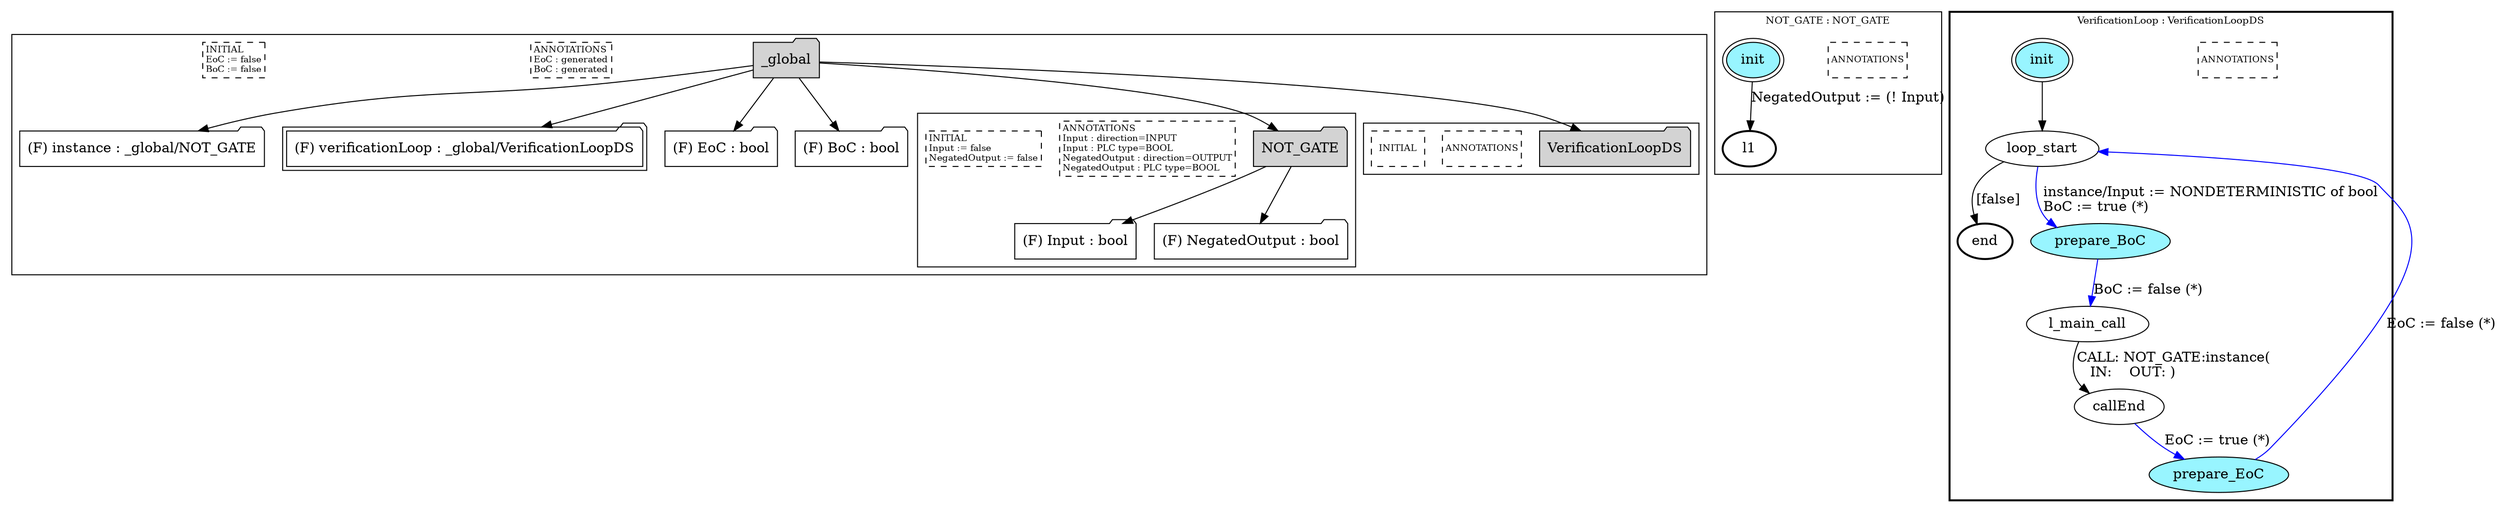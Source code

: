 digraph G {
	subgraph cluster__global286947699 {
		node [shape="folder", style="filled"];
		//label="_global";
		_global286947699 [label="_global"];
		_global286947699 -> instance768413249;
		instance768413249 [label = "(F) instance : _global/NOT_GATE", fillcolor="white" ];
		_global286947699 -> verificationLoop904050847;
		verificationLoop904050847 [label = "(F) verificationLoop : _global/VerificationLoopDS", fillcolor="white" , peripheries=2];
		_global286947699 -> EoC1373172466;
		EoC1373172466 [label = "(F) EoC : bool", fillcolor="white" ];
		_global286947699 -> BoC1341548823;
		BoC1341548823 [label = "(F) BoC : bool", fillcolor="white" ];
		_global286947699 -> NOT_GATE438793128;
		subgraph cluster_NOT_GATE438793128 {
			node [shape="folder", style="filled"];
			//label="NOT_GATE";
			NOT_GATE438793128 [label="NOT_GATE"];
			NOT_GATE438793128 -> Input977645524;
			Input977645524 [label = "(F) Input : bool", fillcolor="white" ];
			NOT_GATE438793128 -> NegatedOutput750667100;
			NegatedOutput750667100 [label = "(F) NegatedOutput : bool", fillcolor="white" ];
			
			annotations_pseudonode_NOT_GATE438793128 [
				label="ANNOTATIONS\lInput : direction=INPUT\lInput : PLC type=BOOL\lNegatedOutput : direction=OUTPUT\lNegatedOutput : PLC type=BOOL\l",
				fontsize=9, margin="0.04,0.04", fillcolor="white", shape="rectangle", style="dashed"];
			initamt_pseudonode_NOT_GATE438793128 [
				label="INITIAL\lInput := false\lNegatedOutput := false\l",
				fontsize=9, margin="0.04,0.04", fillcolor="lightyellow", shape="rectangle", style="dashed"];
		}
		_global286947699 -> VerificationLoopDS1777030223;
		subgraph cluster_VerificationLoopDS1777030223 {
			node [shape="folder", style="filled"];
			//label="VerificationLoopDS";
			VerificationLoopDS1777030223 [label="VerificationLoopDS"];
			
			annotations_pseudonode_VerificationLoopDS1777030223 [
				label="ANNOTATIONS",
				fontsize=9, margin="0.04,0.04", fillcolor="white", shape="rectangle", style="dashed"];
			initamt_pseudonode_VerificationLoopDS1777030223 [
				label="INITIAL",
				fontsize=9, margin="0.04,0.04", fillcolor="lightyellow", shape="rectangle", style="dashed"];
		}
		
		annotations_pseudonode__global286947699 [
			label="ANNOTATIONS\lEoC : generated\lBoC : generated\l",
			fontsize=9, margin="0.04,0.04", fillcolor="white", shape="rectangle", style="dashed"];
		initamt_pseudonode__global286947699 [
			label="INITIAL\lEoC := false\lBoC := false\l",
			fontsize=9, margin="0.04,0.04", fillcolor="lightyellow", shape="rectangle", style="dashed"];
	}
	subgraph clusterNOT_GATE {
		node [style="filled"];
		color="black";
		fontsize=10;
		ranksep=0.4;
		
		label="NOT_GATE : NOT_GATE";
		
		annotations_pseudonode_NOT_GATE [
			label="ANNOTATIONS",
			fontsize=9, margin="0.04,0.04", fillcolor="white", shape="rectangle", style="dashed"];
		
		init_NOT_GATE [label="init", color="black", fillcolor="cadetblue1", peripheries=2, shape="ellipse"];
		l1_NOT_GATE [label="l1", color="black", fillcolor="white", style=bold, shape="ellipse"];
		init_NOT_GATE -> l1_NOT_GATE [color="black", label="NegatedOutput := (! Input)"];
	}
	subgraph clusterVerificationLoop {
		node [style="filled"];
		style=bold;
		color="black";
		fontsize=10;
		ranksep=0.4;
		
		label="VerificationLoop : VerificationLoopDS";
		
		annotations_pseudonode_VerificationLoop [
			label="ANNOTATIONS",
			fontsize=9, margin="0.04,0.04", fillcolor="white", shape="rectangle", style="dashed"];
		
		init_VerificationLoop [label="init", color="black", fillcolor="cadetblue1", peripheries=2, shape="ellipse"];
		end_VerificationLoop [label="end", color="black", fillcolor="cadetblue1", style=bold, shape="ellipse"];
		loop_start_VerificationLoop [label="loop_start", color="black", fillcolor="white", shape="ellipse"];
		prepare_BoC_VerificationLoop [label="prepare_BoC", color="black", fillcolor="cadetblue1", shape="ellipse"];
		l_main_call_VerificationLoop [label="l_main_call", color="black", fillcolor="white", shape="ellipse"];
		callEnd_VerificationLoop [label="callEnd", color="black", fillcolor="white", shape="ellipse"];
		prepare_EoC_VerificationLoop [label="prepare_EoC", color="black", fillcolor="cadetblue1", shape="ellipse"];
		init_VerificationLoop -> loop_start_VerificationLoop [color="black", label=""];
		loop_start_VerificationLoop -> prepare_BoC_VerificationLoop [color="blue", label="instance/Input := NONDETERMINISTIC of bool\lBoC := true (*)\l"];
		prepare_BoC_VerificationLoop -> l_main_call_VerificationLoop [color="blue", label="BoC := false (*)"];
		l_main_call_VerificationLoop -> callEnd_VerificationLoop [color="black", label="CALL: NOT_GATE:instance(\l   IN:    OUT: )\l"];
		callEnd_VerificationLoop -> prepare_EoC_VerificationLoop [color="blue", label="EoC := true (*)"];
		prepare_EoC_VerificationLoop -> loop_start_VerificationLoop [color="blue", label="EoC := false (*)"];
		loop_start_VerificationLoop -> end_VerificationLoop [color="black", label="[false]"];
	}
}


